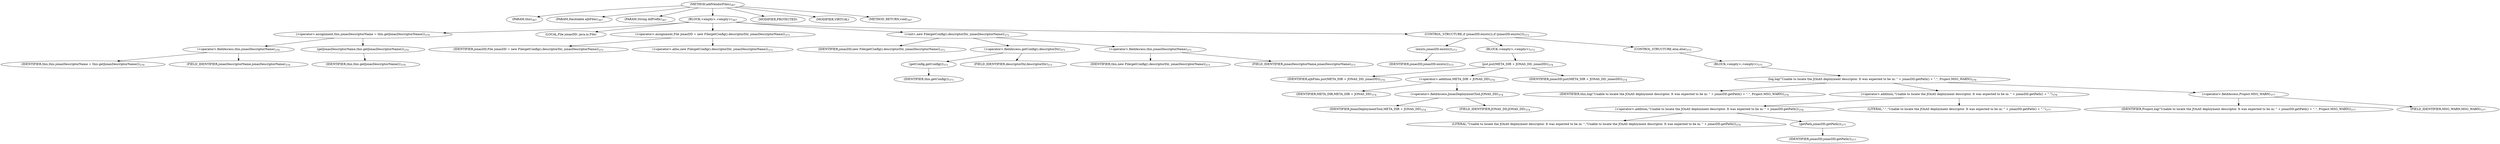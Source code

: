 digraph "addVendorFiles" {  
"437" [label = <(METHOD,addVendorFiles)<SUB>367</SUB>> ]
"12" [label = <(PARAM,this)<SUB>367</SUB>> ]
"438" [label = <(PARAM,Hashtable ejbFiles)<SUB>367</SUB>> ]
"439" [label = <(PARAM,String ddPrefix)<SUB>367</SUB>> ]
"440" [label = <(BLOCK,&lt;empty&gt;,&lt;empty&gt;)<SUB>367</SUB>> ]
"441" [label = <(&lt;operator&gt;.assignment,this.jonasDescriptorName = this.getJonasDescriptorName())<SUB>370</SUB>> ]
"442" [label = <(&lt;operator&gt;.fieldAccess,this.jonasDescriptorName)<SUB>370</SUB>> ]
"443" [label = <(IDENTIFIER,this,this.jonasDescriptorName = this.getJonasDescriptorName())<SUB>370</SUB>> ]
"444" [label = <(FIELD_IDENTIFIER,jonasDescriptorName,jonasDescriptorName)<SUB>370</SUB>> ]
"445" [label = <(getJonasDescriptorName,this.getJonasDescriptorName())<SUB>370</SUB>> ]
"11" [label = <(IDENTIFIER,this,this.getJonasDescriptorName())<SUB>370</SUB>> ]
"15" [label = <(LOCAL,File jonasDD: java.io.File)> ]
"446" [label = <(&lt;operator&gt;.assignment,File jonasDD = new File(getConfig().descriptorDir, jonasDescriptorName))<SUB>371</SUB>> ]
"447" [label = <(IDENTIFIER,jonasDD,File jonasDD = new File(getConfig().descriptorDir, jonasDescriptorName))<SUB>371</SUB>> ]
"448" [label = <(&lt;operator&gt;.alloc,new File(getConfig().descriptorDir, jonasDescriptorName))<SUB>371</SUB>> ]
"449" [label = <(&lt;init&gt;,new File(getConfig().descriptorDir, jonasDescriptorName))<SUB>371</SUB>> ]
"14" [label = <(IDENTIFIER,jonasDD,new File(getConfig().descriptorDir, jonasDescriptorName))<SUB>371</SUB>> ]
"450" [label = <(&lt;operator&gt;.fieldAccess,getConfig().descriptorDir)<SUB>371</SUB>> ]
"451" [label = <(getConfig,getConfig())<SUB>371</SUB>> ]
"13" [label = <(IDENTIFIER,this,getConfig())<SUB>371</SUB>> ]
"452" [label = <(FIELD_IDENTIFIER,descriptorDir,descriptorDir)<SUB>371</SUB>> ]
"453" [label = <(&lt;operator&gt;.fieldAccess,this.jonasDescriptorName)<SUB>371</SUB>> ]
"454" [label = <(IDENTIFIER,this,new File(getConfig().descriptorDir, jonasDescriptorName))<SUB>371</SUB>> ]
"455" [label = <(FIELD_IDENTIFIER,jonasDescriptorName,jonasDescriptorName)<SUB>371</SUB>> ]
"456" [label = <(CONTROL_STRUCTURE,if (jonasDD.exists()),if (jonasDD.exists()))<SUB>373</SUB>> ]
"457" [label = <(exists,jonasDD.exists())<SUB>373</SUB>> ]
"458" [label = <(IDENTIFIER,jonasDD,jonasDD.exists())<SUB>373</SUB>> ]
"459" [label = <(BLOCK,&lt;empty&gt;,&lt;empty&gt;)<SUB>373</SUB>> ]
"460" [label = <(put,put(META_DIR + JONAS_DD, jonasDD))<SUB>374</SUB>> ]
"461" [label = <(IDENTIFIER,ejbFiles,put(META_DIR + JONAS_DD, jonasDD))<SUB>374</SUB>> ]
"462" [label = <(&lt;operator&gt;.addition,META_DIR + JONAS_DD)<SUB>374</SUB>> ]
"463" [label = <(IDENTIFIER,META_DIR,META_DIR + JONAS_DD)<SUB>374</SUB>> ]
"464" [label = <(&lt;operator&gt;.fieldAccess,JonasDeploymentTool.JONAS_DD)<SUB>374</SUB>> ]
"465" [label = <(IDENTIFIER,JonasDeploymentTool,META_DIR + JONAS_DD)<SUB>374</SUB>> ]
"466" [label = <(FIELD_IDENTIFIER,JONAS_DD,JONAS_DD)<SUB>374</SUB>> ]
"467" [label = <(IDENTIFIER,jonasDD,put(META_DIR + JONAS_DD, jonasDD))<SUB>374</SUB>> ]
"468" [label = <(CONTROL_STRUCTURE,else,else)<SUB>375</SUB>> ]
"469" [label = <(BLOCK,&lt;empty&gt;,&lt;empty&gt;)<SUB>375</SUB>> ]
"470" [label = <(log,log(&quot;Unable to locate the JOnAS deployment descriptor. It was expected to be in: &quot; + jonasDD.getPath() + &quot;.&quot;, Project.MSG_WARN))<SUB>376</SUB>> ]
"16" [label = <(IDENTIFIER,this,log(&quot;Unable to locate the JOnAS deployment descriptor. It was expected to be in: &quot; + jonasDD.getPath() + &quot;.&quot;, Project.MSG_WARN))<SUB>376</SUB>> ]
"471" [label = <(&lt;operator&gt;.addition,&quot;Unable to locate the JOnAS deployment descriptor. It was expected to be in: &quot; + jonasDD.getPath() + &quot;.&quot;)<SUB>376</SUB>> ]
"472" [label = <(&lt;operator&gt;.addition,&quot;Unable to locate the JOnAS deployment descriptor. It was expected to be in: &quot; + jonasDD.getPath())<SUB>376</SUB>> ]
"473" [label = <(LITERAL,&quot;Unable to locate the JOnAS deployment descriptor. It was expected to be in: &quot;,&quot;Unable to locate the JOnAS deployment descriptor. It was expected to be in: &quot; + jonasDD.getPath())<SUB>376</SUB>> ]
"474" [label = <(getPath,jonasDD.getPath())<SUB>377</SUB>> ]
"475" [label = <(IDENTIFIER,jonasDD,jonasDD.getPath())<SUB>377</SUB>> ]
"476" [label = <(LITERAL,&quot;.&quot;,&quot;Unable to locate the JOnAS deployment descriptor. It was expected to be in: &quot; + jonasDD.getPath() + &quot;.&quot;)<SUB>377</SUB>> ]
"477" [label = <(&lt;operator&gt;.fieldAccess,Project.MSG_WARN)<SUB>377</SUB>> ]
"478" [label = <(IDENTIFIER,Project,log(&quot;Unable to locate the JOnAS deployment descriptor. It was expected to be in: &quot; + jonasDD.getPath() + &quot;.&quot;, Project.MSG_WARN))<SUB>377</SUB>> ]
"479" [label = <(FIELD_IDENTIFIER,MSG_WARN,MSG_WARN)<SUB>377</SUB>> ]
"480" [label = <(MODIFIER,PROTECTED)> ]
"481" [label = <(MODIFIER,VIRTUAL)> ]
"482" [label = <(METHOD_RETURN,void)<SUB>367</SUB>> ]
  "437" -> "12" 
  "437" -> "438" 
  "437" -> "439" 
  "437" -> "440" 
  "437" -> "480" 
  "437" -> "481" 
  "437" -> "482" 
  "440" -> "441" 
  "440" -> "15" 
  "440" -> "446" 
  "440" -> "449" 
  "440" -> "456" 
  "441" -> "442" 
  "441" -> "445" 
  "442" -> "443" 
  "442" -> "444" 
  "445" -> "11" 
  "446" -> "447" 
  "446" -> "448" 
  "449" -> "14" 
  "449" -> "450" 
  "449" -> "453" 
  "450" -> "451" 
  "450" -> "452" 
  "451" -> "13" 
  "453" -> "454" 
  "453" -> "455" 
  "456" -> "457" 
  "456" -> "459" 
  "456" -> "468" 
  "457" -> "458" 
  "459" -> "460" 
  "460" -> "461" 
  "460" -> "462" 
  "460" -> "467" 
  "462" -> "463" 
  "462" -> "464" 
  "464" -> "465" 
  "464" -> "466" 
  "468" -> "469" 
  "469" -> "470" 
  "470" -> "16" 
  "470" -> "471" 
  "470" -> "477" 
  "471" -> "472" 
  "471" -> "476" 
  "472" -> "473" 
  "472" -> "474" 
  "474" -> "475" 
  "477" -> "478" 
  "477" -> "479" 
}
